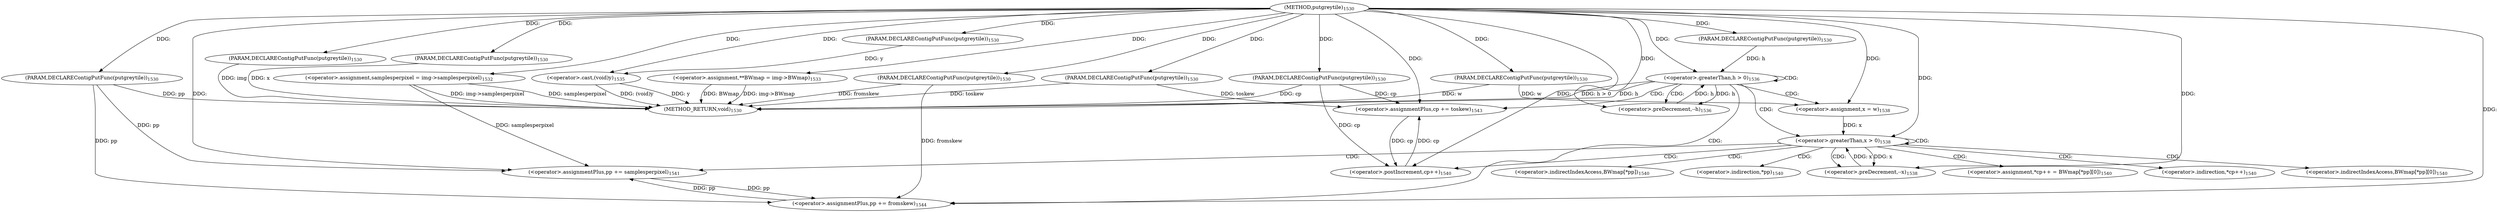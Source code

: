 digraph "putgreytile" {  
"49833" [label = <(METHOD,putgreytile)<SUB>1530</SUB>> ]
"49897" [label = <(METHOD_RETURN,void)<SUB>1530</SUB>> ]
"49834" [label = <(PARAM,DECLAREContigPutFunc(putgreytile))<SUB>1530</SUB>> ]
"49835" [label = <(PARAM,DECLAREContigPutFunc(putgreytile))<SUB>1530</SUB>> ]
"49836" [label = <(PARAM,DECLAREContigPutFunc(putgreytile))<SUB>1530</SUB>> ]
"49837" [label = <(PARAM,DECLAREContigPutFunc(putgreytile))<SUB>1530</SUB>> ]
"49838" [label = <(PARAM,DECLAREContigPutFunc(putgreytile))<SUB>1530</SUB>> ]
"49839" [label = <(PARAM,DECLAREContigPutFunc(putgreytile))<SUB>1530</SUB>> ]
"49840" [label = <(PARAM,DECLAREContigPutFunc(putgreytile))<SUB>1530</SUB>> ]
"49841" [label = <(PARAM,DECLAREContigPutFunc(putgreytile))<SUB>1530</SUB>> ]
"49842" [label = <(PARAM,DECLAREContigPutFunc(putgreytile))<SUB>1530</SUB>> ]
"49845" [label = <(&lt;operator&gt;.assignment,samplesperpixel = img-&gt;samplesperpixel)<SUB>1532</SUB>> ]
"49851" [label = <(&lt;operator&gt;.assignment,**BWmap = img-&gt;BWmap)<SUB>1533</SUB>> ]
"49856" [label = <(&lt;operator&gt;.cast,(void)y)<SUB>1535</SUB>> ]
"49861" [label = <(&lt;operator&gt;.greaterThan,h &gt; 0)<SUB>1536</SUB>> ]
"49864" [label = <(&lt;operator&gt;.preDecrement,--h)<SUB>1536</SUB>> ]
"49891" [label = <(&lt;operator&gt;.assignmentPlus,cp += toskew)<SUB>1543</SUB>> ]
"49894" [label = <(&lt;operator&gt;.assignmentPlus,pp += fromskew)<SUB>1544</SUB>> ]
"49872" [label = <(&lt;operator&gt;.greaterThan,x &gt; 0)<SUB>1538</SUB>> ]
"49875" [label = <(&lt;operator&gt;.preDecrement,--x)<SUB>1538</SUB>> ]
"49869" [label = <(&lt;operator&gt;.assignment,x = w)<SUB>1538</SUB>> ]
"49878" [label = <(&lt;operator&gt;.assignment,*cp++ = BWmap[*pp][0])<SUB>1540</SUB>> ]
"49888" [label = <(&lt;operator&gt;.assignmentPlus,pp += samplesperpixel)<SUB>1541</SUB>> ]
"49880" [label = <(&lt;operator&gt;.postIncrement,cp++)<SUB>1540</SUB>> ]
"49879" [label = <(&lt;operator&gt;.indirection,*cp++)<SUB>1540</SUB>> ]
"49882" [label = <(&lt;operator&gt;.indirectIndexAccess,BWmap[*pp][0])<SUB>1540</SUB>> ]
"49883" [label = <(&lt;operator&gt;.indirectIndexAccess,BWmap[*pp])<SUB>1540</SUB>> ]
"49885" [label = <(&lt;operator&gt;.indirection,*pp)<SUB>1540</SUB>> ]
  "49834" -> "49897"  [ label = "DDG: img"] 
  "49835" -> "49897"  [ label = "DDG: cp"] 
  "49836" -> "49897"  [ label = "DDG: x"] 
  "49838" -> "49897"  [ label = "DDG: w"] 
  "49840" -> "49897"  [ label = "DDG: fromskew"] 
  "49841" -> "49897"  [ label = "DDG: toskew"] 
  "49842" -> "49897"  [ label = "DDG: pp"] 
  "49845" -> "49897"  [ label = "DDG: samplesperpixel"] 
  "49845" -> "49897"  [ label = "DDG: img-&gt;samplesperpixel"] 
  "49851" -> "49897"  [ label = "DDG: BWmap"] 
  "49851" -> "49897"  [ label = "DDG: img-&gt;BWmap"] 
  "49856" -> "49897"  [ label = "DDG: y"] 
  "49856" -> "49897"  [ label = "DDG: (void)y"] 
  "49861" -> "49897"  [ label = "DDG: h"] 
  "49861" -> "49897"  [ label = "DDG: h &gt; 0"] 
  "49833" -> "49834"  [ label = "DDG: "] 
  "49833" -> "49835"  [ label = "DDG: "] 
  "49833" -> "49836"  [ label = "DDG: "] 
  "49833" -> "49837"  [ label = "DDG: "] 
  "49833" -> "49838"  [ label = "DDG: "] 
  "49833" -> "49839"  [ label = "DDG: "] 
  "49833" -> "49840"  [ label = "DDG: "] 
  "49833" -> "49841"  [ label = "DDG: "] 
  "49833" -> "49842"  [ label = "DDG: "] 
  "49837" -> "49856"  [ label = "DDG: y"] 
  "49833" -> "49856"  [ label = "DDG: "] 
  "49833" -> "49845"  [ label = "DDG: "] 
  "49833" -> "49851"  [ label = "DDG: "] 
  "49864" -> "49861"  [ label = "DDG: h"] 
  "49839" -> "49861"  [ label = "DDG: h"] 
  "49833" -> "49861"  [ label = "DDG: "] 
  "49861" -> "49864"  [ label = "DDG: h"] 
  "49833" -> "49864"  [ label = "DDG: "] 
  "49841" -> "49891"  [ label = "DDG: toskew"] 
  "49833" -> "49891"  [ label = "DDG: "] 
  "49840" -> "49894"  [ label = "DDG: fromskew"] 
  "49833" -> "49894"  [ label = "DDG: "] 
  "49880" -> "49891"  [ label = "DDG: cp"] 
  "49835" -> "49891"  [ label = "DDG: cp"] 
  "49888" -> "49894"  [ label = "DDG: pp"] 
  "49842" -> "49894"  [ label = "DDG: pp"] 
  "49838" -> "49869"  [ label = "DDG: w"] 
  "49833" -> "49869"  [ label = "DDG: "] 
  "49869" -> "49872"  [ label = "DDG: x"] 
  "49875" -> "49872"  [ label = "DDG: x"] 
  "49833" -> "49872"  [ label = "DDG: "] 
  "49872" -> "49875"  [ label = "DDG: x"] 
  "49833" -> "49875"  [ label = "DDG: "] 
  "49845" -> "49888"  [ label = "DDG: samplesperpixel"] 
  "49833" -> "49888"  [ label = "DDG: "] 
  "49894" -> "49888"  [ label = "DDG: pp"] 
  "49842" -> "49888"  [ label = "DDG: pp"] 
  "49891" -> "49880"  [ label = "DDG: cp"] 
  "49835" -> "49880"  [ label = "DDG: cp"] 
  "49833" -> "49880"  [ label = "DDG: "] 
  "49861" -> "49894"  [ label = "CDG: "] 
  "49861" -> "49869"  [ label = "CDG: "] 
  "49861" -> "49891"  [ label = "CDG: "] 
  "49861" -> "49872"  [ label = "CDG: "] 
  "49861" -> "49864"  [ label = "CDG: "] 
  "49861" -> "49861"  [ label = "CDG: "] 
  "49872" -> "49880"  [ label = "CDG: "] 
  "49872" -> "49885"  [ label = "CDG: "] 
  "49872" -> "49882"  [ label = "CDG: "] 
  "49872" -> "49878"  [ label = "CDG: "] 
  "49872" -> "49883"  [ label = "CDG: "] 
  "49872" -> "49872"  [ label = "CDG: "] 
  "49872" -> "49888"  [ label = "CDG: "] 
  "49872" -> "49879"  [ label = "CDG: "] 
  "49872" -> "49875"  [ label = "CDG: "] 
}
